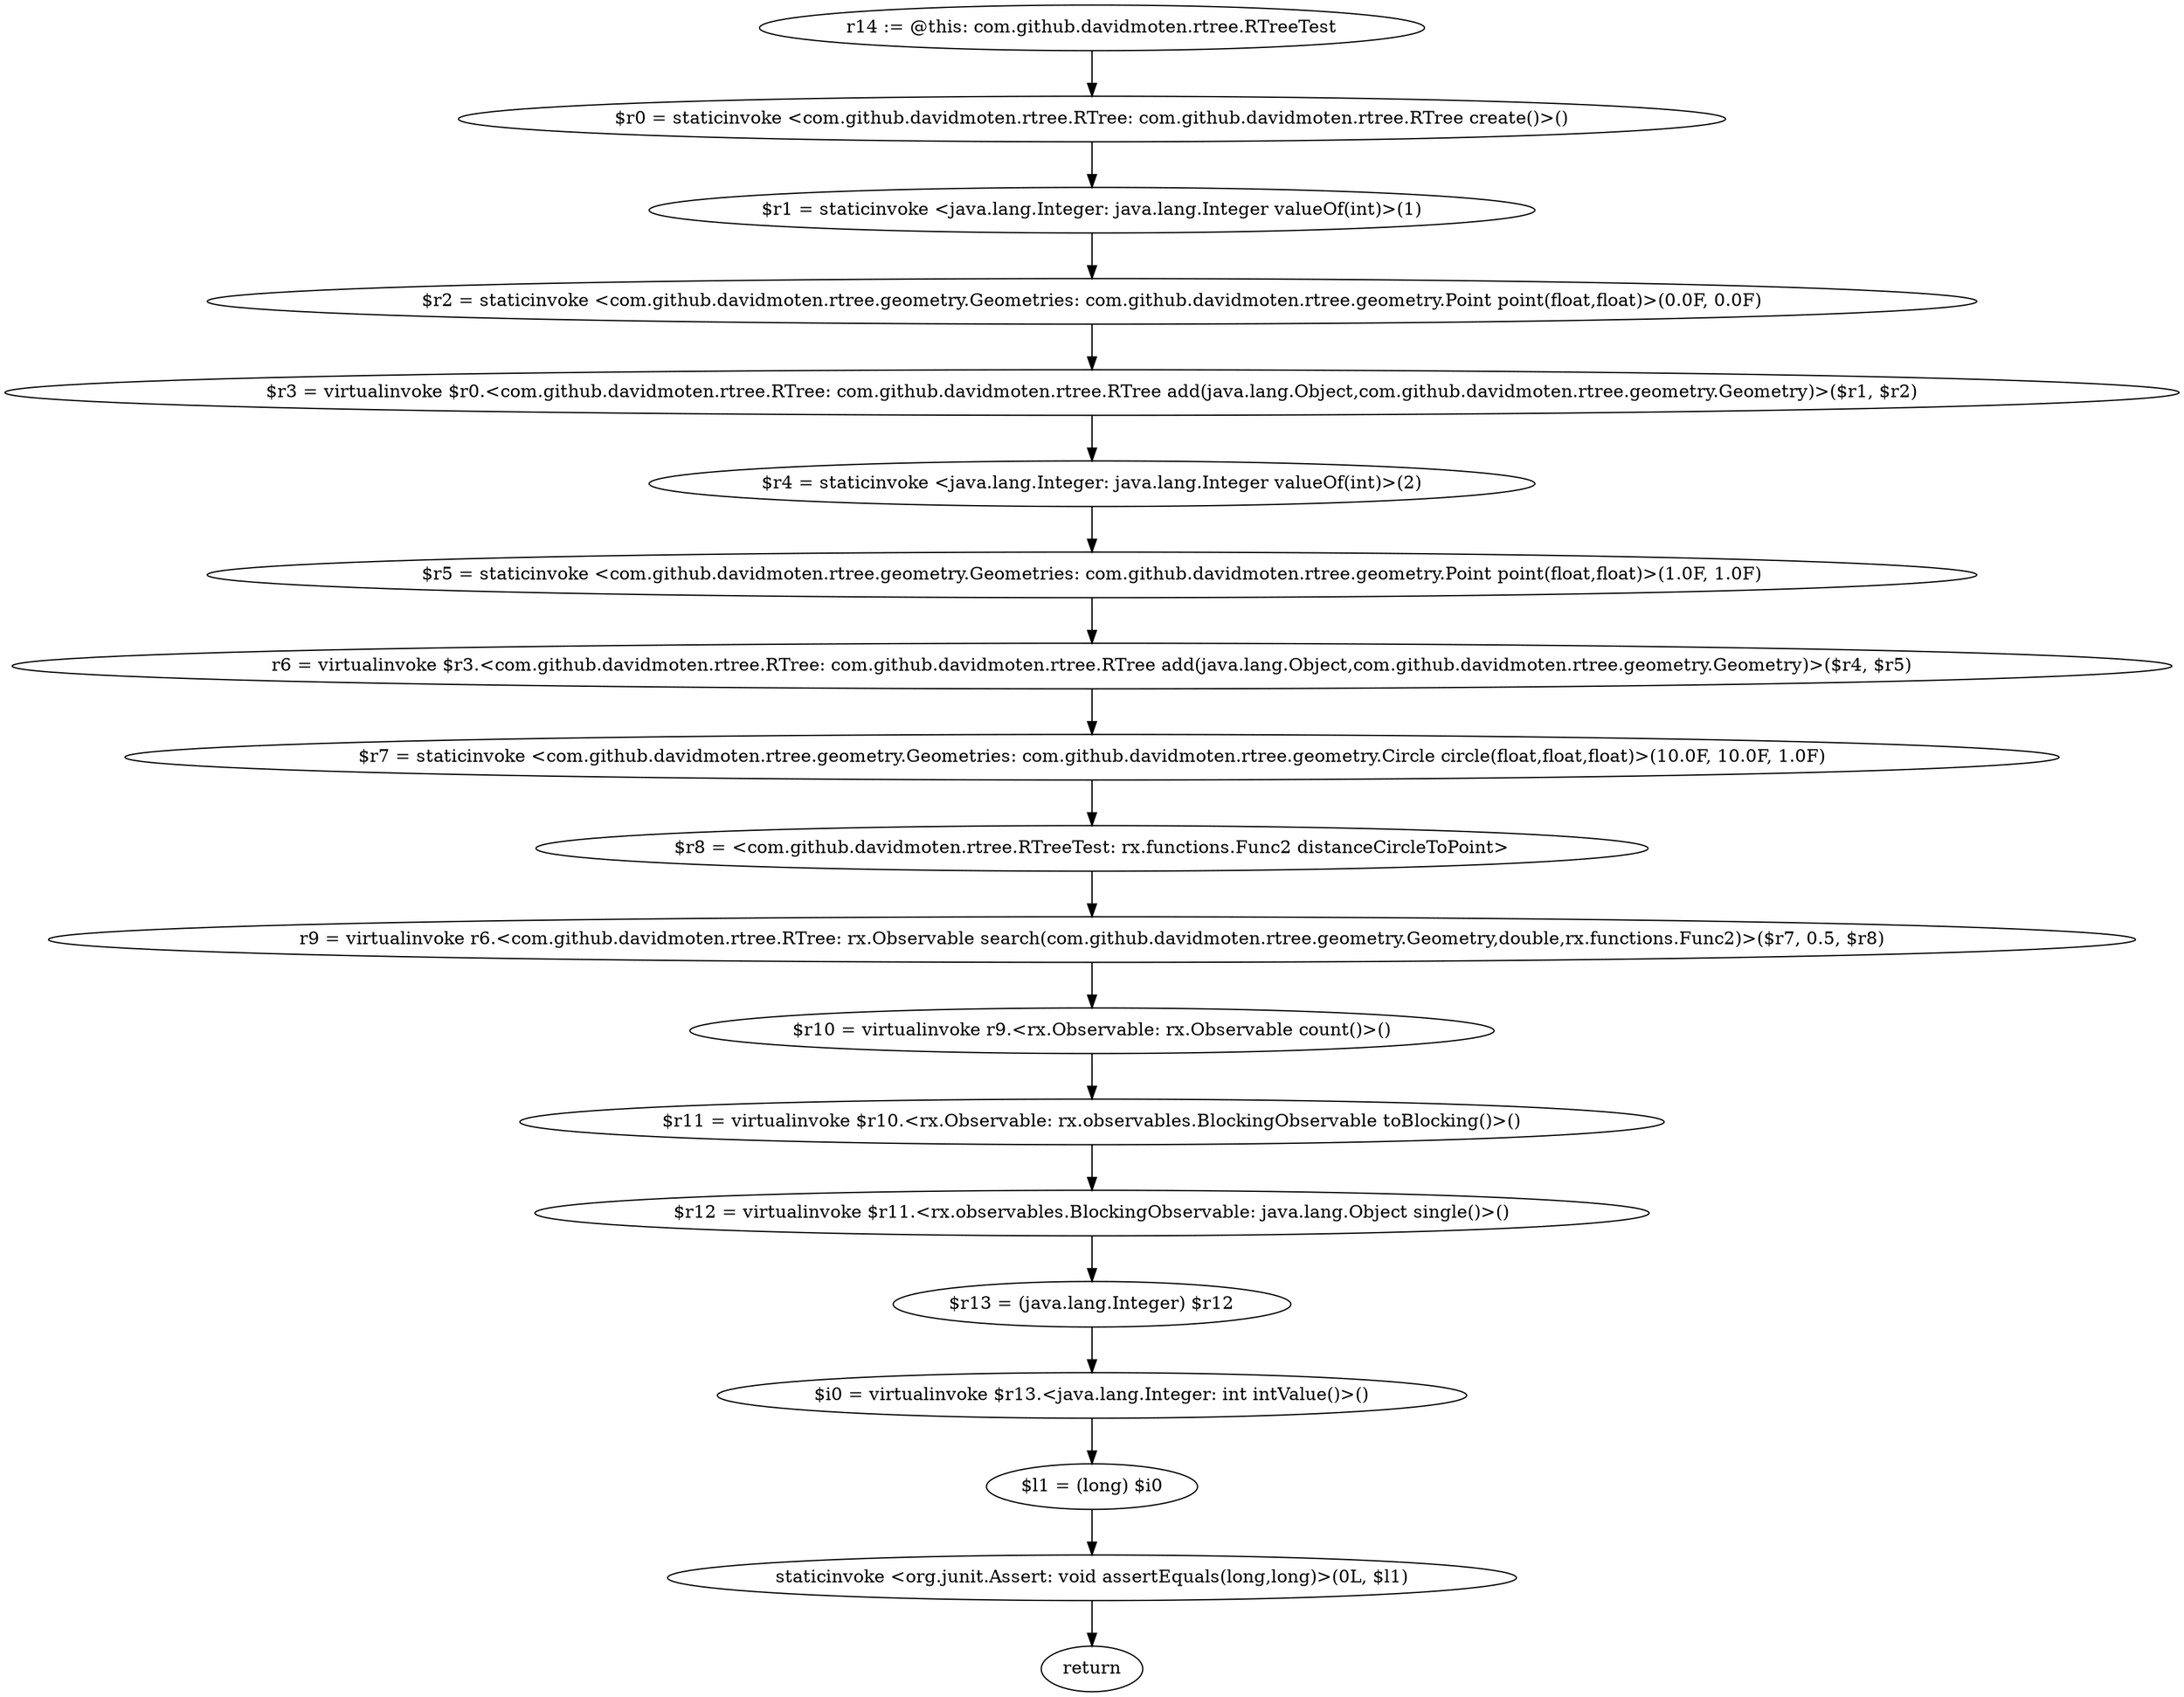 digraph "unitGraph" {
    "r14 := @this: com.github.davidmoten.rtree.RTreeTest"
    "$r0 = staticinvoke <com.github.davidmoten.rtree.RTree: com.github.davidmoten.rtree.RTree create()>()"
    "$r1 = staticinvoke <java.lang.Integer: java.lang.Integer valueOf(int)>(1)"
    "$r2 = staticinvoke <com.github.davidmoten.rtree.geometry.Geometries: com.github.davidmoten.rtree.geometry.Point point(float,float)>(0.0F, 0.0F)"
    "$r3 = virtualinvoke $r0.<com.github.davidmoten.rtree.RTree: com.github.davidmoten.rtree.RTree add(java.lang.Object,com.github.davidmoten.rtree.geometry.Geometry)>($r1, $r2)"
    "$r4 = staticinvoke <java.lang.Integer: java.lang.Integer valueOf(int)>(2)"
    "$r5 = staticinvoke <com.github.davidmoten.rtree.geometry.Geometries: com.github.davidmoten.rtree.geometry.Point point(float,float)>(1.0F, 1.0F)"
    "r6 = virtualinvoke $r3.<com.github.davidmoten.rtree.RTree: com.github.davidmoten.rtree.RTree add(java.lang.Object,com.github.davidmoten.rtree.geometry.Geometry)>($r4, $r5)"
    "$r7 = staticinvoke <com.github.davidmoten.rtree.geometry.Geometries: com.github.davidmoten.rtree.geometry.Circle circle(float,float,float)>(10.0F, 10.0F, 1.0F)"
    "$r8 = <com.github.davidmoten.rtree.RTreeTest: rx.functions.Func2 distanceCircleToPoint>"
    "r9 = virtualinvoke r6.<com.github.davidmoten.rtree.RTree: rx.Observable search(com.github.davidmoten.rtree.geometry.Geometry,double,rx.functions.Func2)>($r7, 0.5, $r8)"
    "$r10 = virtualinvoke r9.<rx.Observable: rx.Observable count()>()"
    "$r11 = virtualinvoke $r10.<rx.Observable: rx.observables.BlockingObservable toBlocking()>()"
    "$r12 = virtualinvoke $r11.<rx.observables.BlockingObservable: java.lang.Object single()>()"
    "$r13 = (java.lang.Integer) $r12"
    "$i0 = virtualinvoke $r13.<java.lang.Integer: int intValue()>()"
    "$l1 = (long) $i0"
    "staticinvoke <org.junit.Assert: void assertEquals(long,long)>(0L, $l1)"
    "return"
    "r14 := @this: com.github.davidmoten.rtree.RTreeTest"->"$r0 = staticinvoke <com.github.davidmoten.rtree.RTree: com.github.davidmoten.rtree.RTree create()>()";
    "$r0 = staticinvoke <com.github.davidmoten.rtree.RTree: com.github.davidmoten.rtree.RTree create()>()"->"$r1 = staticinvoke <java.lang.Integer: java.lang.Integer valueOf(int)>(1)";
    "$r1 = staticinvoke <java.lang.Integer: java.lang.Integer valueOf(int)>(1)"->"$r2 = staticinvoke <com.github.davidmoten.rtree.geometry.Geometries: com.github.davidmoten.rtree.geometry.Point point(float,float)>(0.0F, 0.0F)";
    "$r2 = staticinvoke <com.github.davidmoten.rtree.geometry.Geometries: com.github.davidmoten.rtree.geometry.Point point(float,float)>(0.0F, 0.0F)"->"$r3 = virtualinvoke $r0.<com.github.davidmoten.rtree.RTree: com.github.davidmoten.rtree.RTree add(java.lang.Object,com.github.davidmoten.rtree.geometry.Geometry)>($r1, $r2)";
    "$r3 = virtualinvoke $r0.<com.github.davidmoten.rtree.RTree: com.github.davidmoten.rtree.RTree add(java.lang.Object,com.github.davidmoten.rtree.geometry.Geometry)>($r1, $r2)"->"$r4 = staticinvoke <java.lang.Integer: java.lang.Integer valueOf(int)>(2)";
    "$r4 = staticinvoke <java.lang.Integer: java.lang.Integer valueOf(int)>(2)"->"$r5 = staticinvoke <com.github.davidmoten.rtree.geometry.Geometries: com.github.davidmoten.rtree.geometry.Point point(float,float)>(1.0F, 1.0F)";
    "$r5 = staticinvoke <com.github.davidmoten.rtree.geometry.Geometries: com.github.davidmoten.rtree.geometry.Point point(float,float)>(1.0F, 1.0F)"->"r6 = virtualinvoke $r3.<com.github.davidmoten.rtree.RTree: com.github.davidmoten.rtree.RTree add(java.lang.Object,com.github.davidmoten.rtree.geometry.Geometry)>($r4, $r5)";
    "r6 = virtualinvoke $r3.<com.github.davidmoten.rtree.RTree: com.github.davidmoten.rtree.RTree add(java.lang.Object,com.github.davidmoten.rtree.geometry.Geometry)>($r4, $r5)"->"$r7 = staticinvoke <com.github.davidmoten.rtree.geometry.Geometries: com.github.davidmoten.rtree.geometry.Circle circle(float,float,float)>(10.0F, 10.0F, 1.0F)";
    "$r7 = staticinvoke <com.github.davidmoten.rtree.geometry.Geometries: com.github.davidmoten.rtree.geometry.Circle circle(float,float,float)>(10.0F, 10.0F, 1.0F)"->"$r8 = <com.github.davidmoten.rtree.RTreeTest: rx.functions.Func2 distanceCircleToPoint>";
    "$r8 = <com.github.davidmoten.rtree.RTreeTest: rx.functions.Func2 distanceCircleToPoint>"->"r9 = virtualinvoke r6.<com.github.davidmoten.rtree.RTree: rx.Observable search(com.github.davidmoten.rtree.geometry.Geometry,double,rx.functions.Func2)>($r7, 0.5, $r8)";
    "r9 = virtualinvoke r6.<com.github.davidmoten.rtree.RTree: rx.Observable search(com.github.davidmoten.rtree.geometry.Geometry,double,rx.functions.Func2)>($r7, 0.5, $r8)"->"$r10 = virtualinvoke r9.<rx.Observable: rx.Observable count()>()";
    "$r10 = virtualinvoke r9.<rx.Observable: rx.Observable count()>()"->"$r11 = virtualinvoke $r10.<rx.Observable: rx.observables.BlockingObservable toBlocking()>()";
    "$r11 = virtualinvoke $r10.<rx.Observable: rx.observables.BlockingObservable toBlocking()>()"->"$r12 = virtualinvoke $r11.<rx.observables.BlockingObservable: java.lang.Object single()>()";
    "$r12 = virtualinvoke $r11.<rx.observables.BlockingObservable: java.lang.Object single()>()"->"$r13 = (java.lang.Integer) $r12";
    "$r13 = (java.lang.Integer) $r12"->"$i0 = virtualinvoke $r13.<java.lang.Integer: int intValue()>()";
    "$i0 = virtualinvoke $r13.<java.lang.Integer: int intValue()>()"->"$l1 = (long) $i0";
    "$l1 = (long) $i0"->"staticinvoke <org.junit.Assert: void assertEquals(long,long)>(0L, $l1)";
    "staticinvoke <org.junit.Assert: void assertEquals(long,long)>(0L, $l1)"->"return";
}
